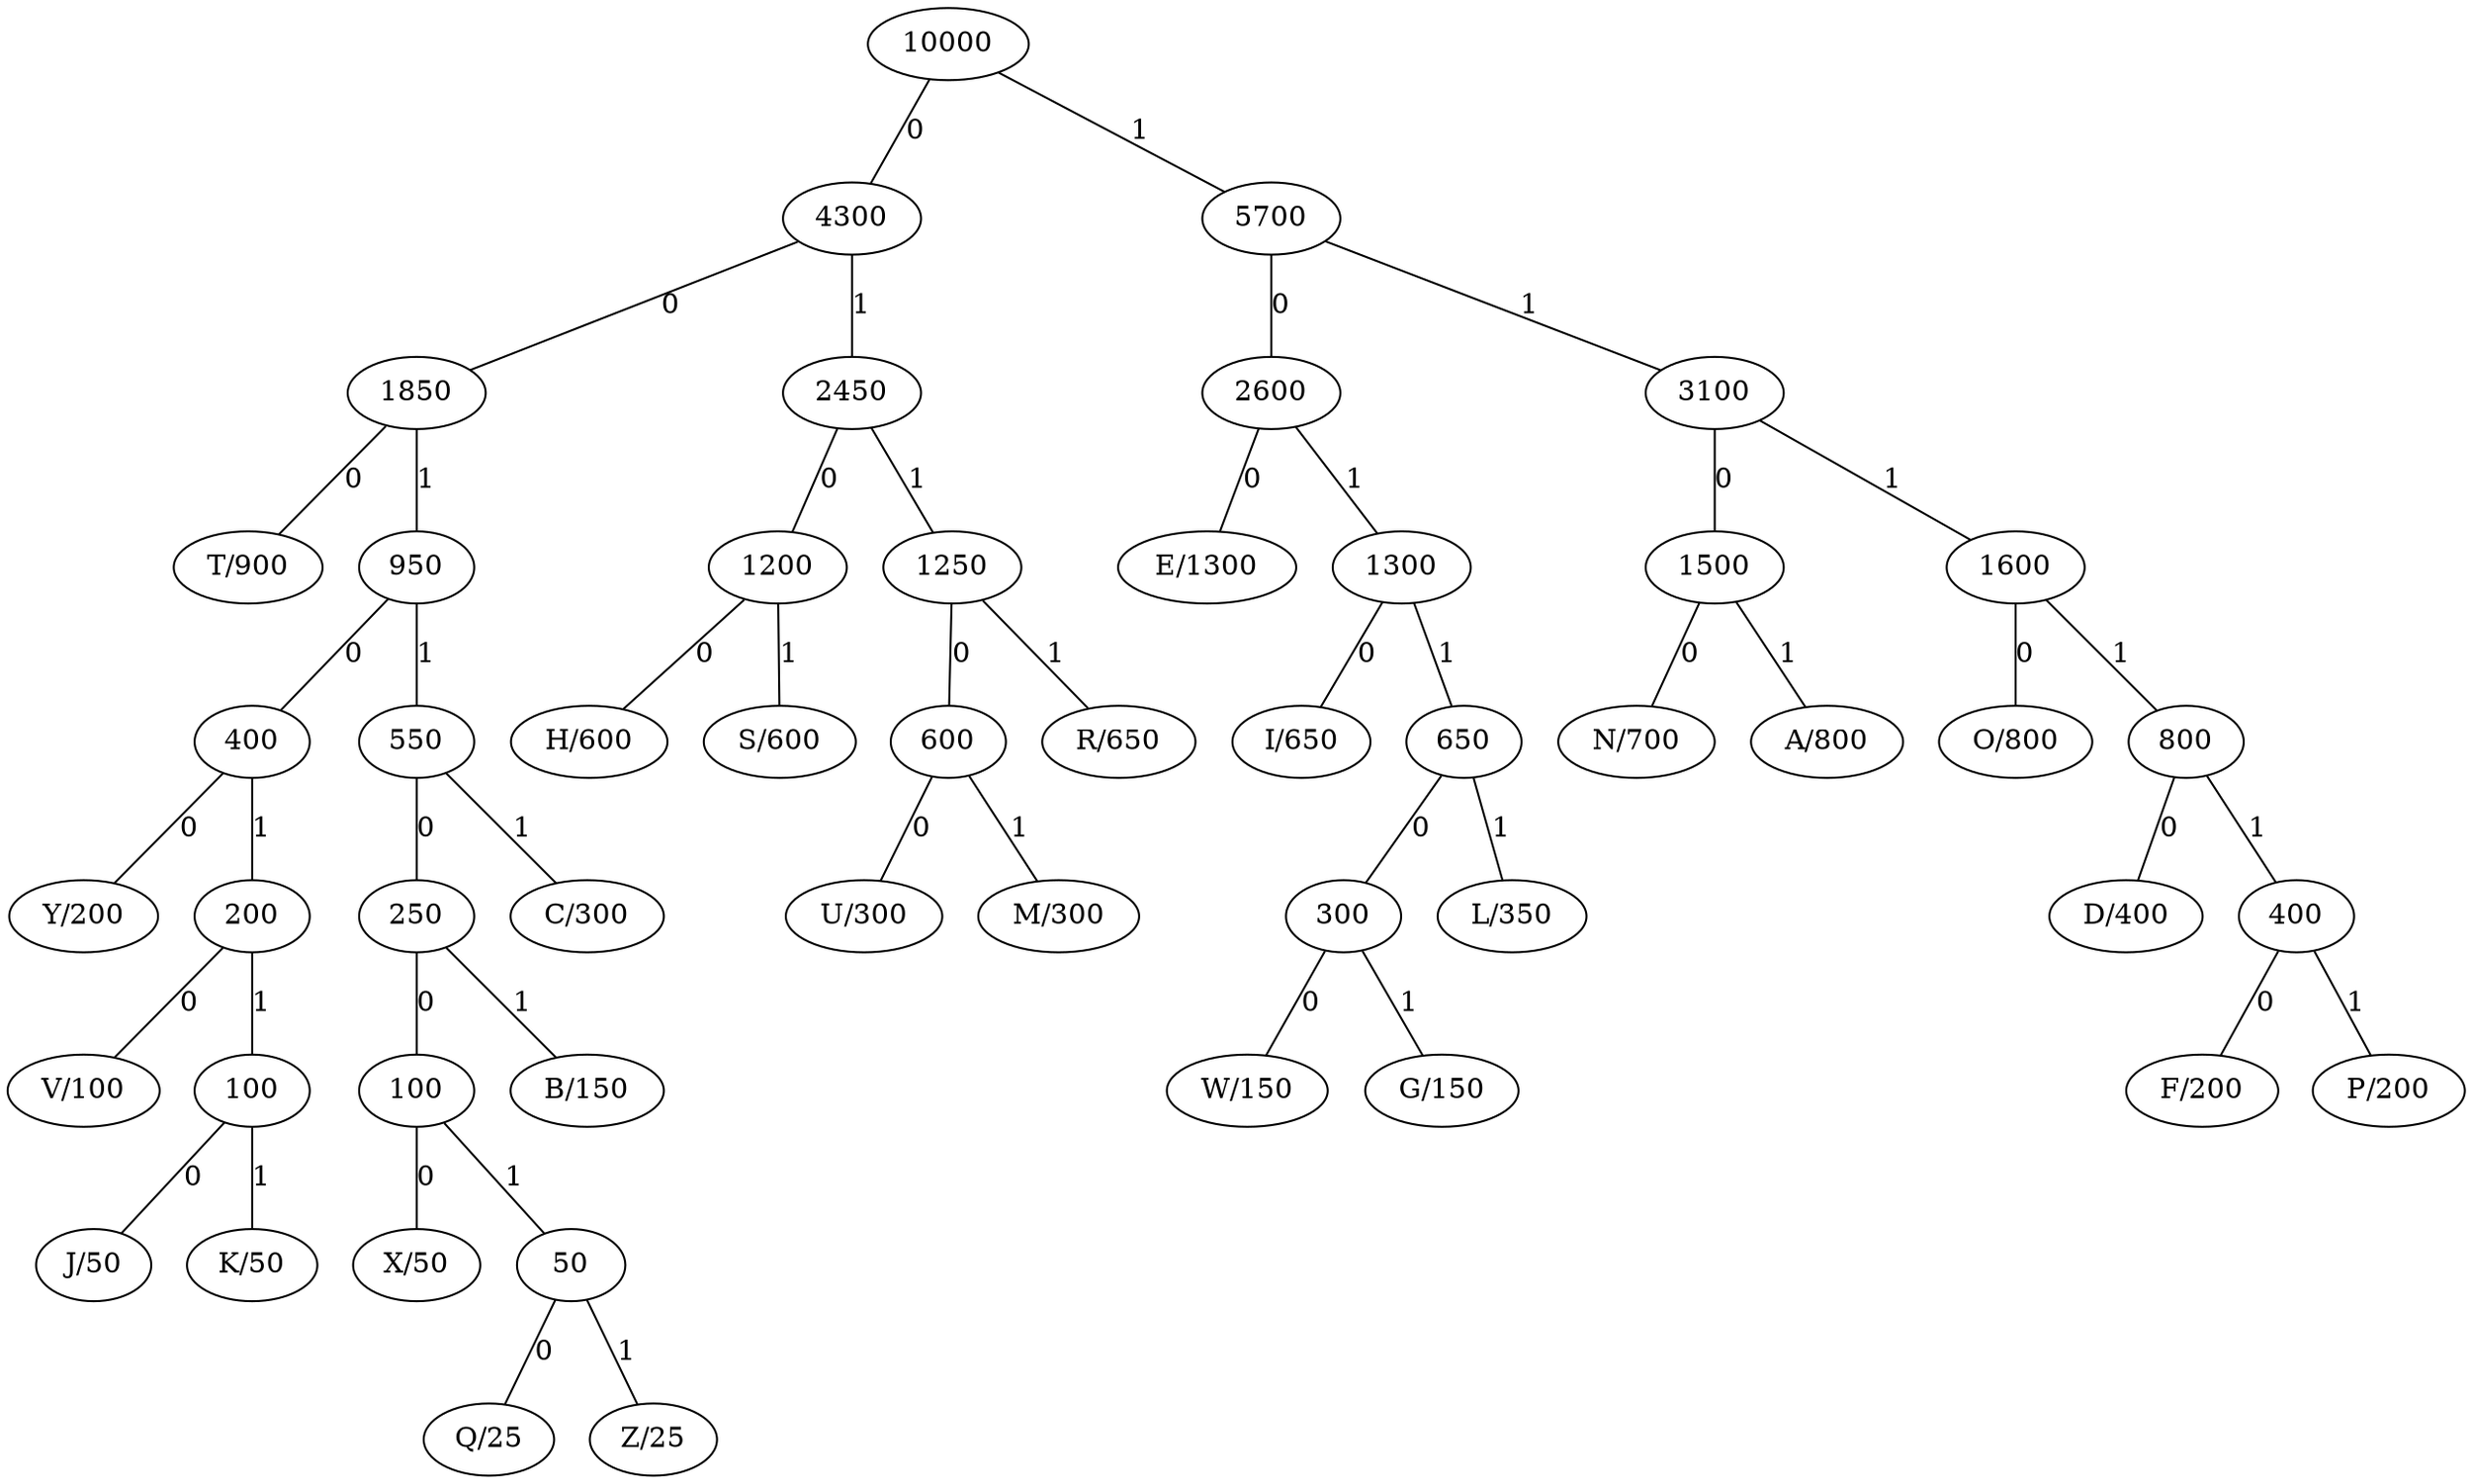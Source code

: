 graph {
	50 [label=10000]
	50 -- 48 [label=0]
	50 -- 49 [label=1]
	48 [label=4300]
	48 -- 44 [label=0]
	48 -- 45 [label=1]
	44 [label=1850]
	44 -- 1 [label=0]
	44 -- 38 [label=1]
	1 [label="T/900"]
	38 [label=950]
	38 -- 33 [label=0]
	38 -- 34 [label=1]
	33 [label=400]
	33 -- 16 [label=0]
	33 -- 29 [label=1]
	16 [label="Y/200"]
	29 [label=200]
	29 -- 20 [label=0]
	29 -- 27 [label=1]
	20 [label="V/100"]
	27 [label=100]
	27 -- 21 [label=0]
	27 -- 22 [label=1]
	21 [label="J/50"]
	22 [label="K/50"]
	34 [label=550]
	34 -- 30 [label=0]
	34 -- 11 [label=1]
	30 [label=250]
	30 -- 28 [label=0]
	30 -- 17 [label=1]
	28 [label=100]
	28 -- 23 [label=0]
	28 -- 26 [label=1]
	23 [label="X/50"]
	26 [label=50]
	26 -- 24 [label=0]
	26 -- 25 [label=1]
	24 [label="Q/25"]
	25 [label="Z/25"]
	17 [label="B/150"]
	11 [label="C/300"]
	45 [label=2450]
	45 -- 39 [label=0]
	45 -- 40 [label=1]
	39 [label=1200]
	39 -- 7 [label=0]
	39 -- 8 [label=1]
	7 [label="H/600"]
	8 [label="S/600"]
	40 [label=1250]
	40 -- 35 [label=0]
	40 -- 5 [label=1]
	35 [label=600]
	35 -- 12 [label=0]
	35 -- 13 [label=1]
	12 [label="U/300"]
	13 [label="M/300"]
	5 [label="R/650"]
	49 [label=5700]
	49 -- 46 [label=0]
	49 -- 47 [label=1]
	46 [label=2600]
	46 -- 0 [label=0]
	46 -- 41 [label=1]
	0 [label="E/1300"]
	41 [label=1300]
	41 -- 6 [label=0]
	41 -- 36 [label=1]
	6 [label="I/650"]
	36 [label=650]
	36 -- 31 [label=0]
	36 -- 10 [label=1]
	31 [label=300]
	31 -- 18 [label=0]
	31 -- 19 [label=1]
	18 [label="W/150"]
	19 [label="G/150"]
	10 [label="L/350"]
	47 [label=3100]
	47 -- 42 [label=0]
	47 -- 43 [label=1]
	42 [label=1500]
	42 -- 4 [label=0]
	42 -- 2 [label=1]
	4 [label="N/700"]
	2 [label="A/800"]
	43 [label=1600]
	43 -- 3 [label=0]
	43 -- 37 [label=1]
	3 [label="O/800"]
	37 [label=800]
	37 -- 9 [label=0]
	37 -- 32 [label=1]
	9 [label="D/400"]
	32 [label=400]
	32 -- 14 [label=0]
	32 -- 15 [label=1]
	14 [label="F/200"]
	15 [label="P/200"]
}
